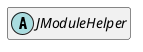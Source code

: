 @startuml
set namespaceSeparator \\
hide members
hide << alias >> circle

abstract class JModuleHelper
@enduml
